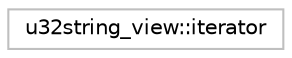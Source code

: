 digraph "Graphical Class Hierarchy"
{
 // LATEX_PDF_SIZE
  edge [fontname="Helvetica",fontsize="10",labelfontname="Helvetica",labelfontsize="10"];
  node [fontname="Helvetica",fontsize="10",shape=record];
  rankdir="LR";
  Node0 [label="u32string_view::iterator",height=0.2,width=0.4,color="grey75", fillcolor="white", style="filled",tooltip="STL iterator class."];
}
